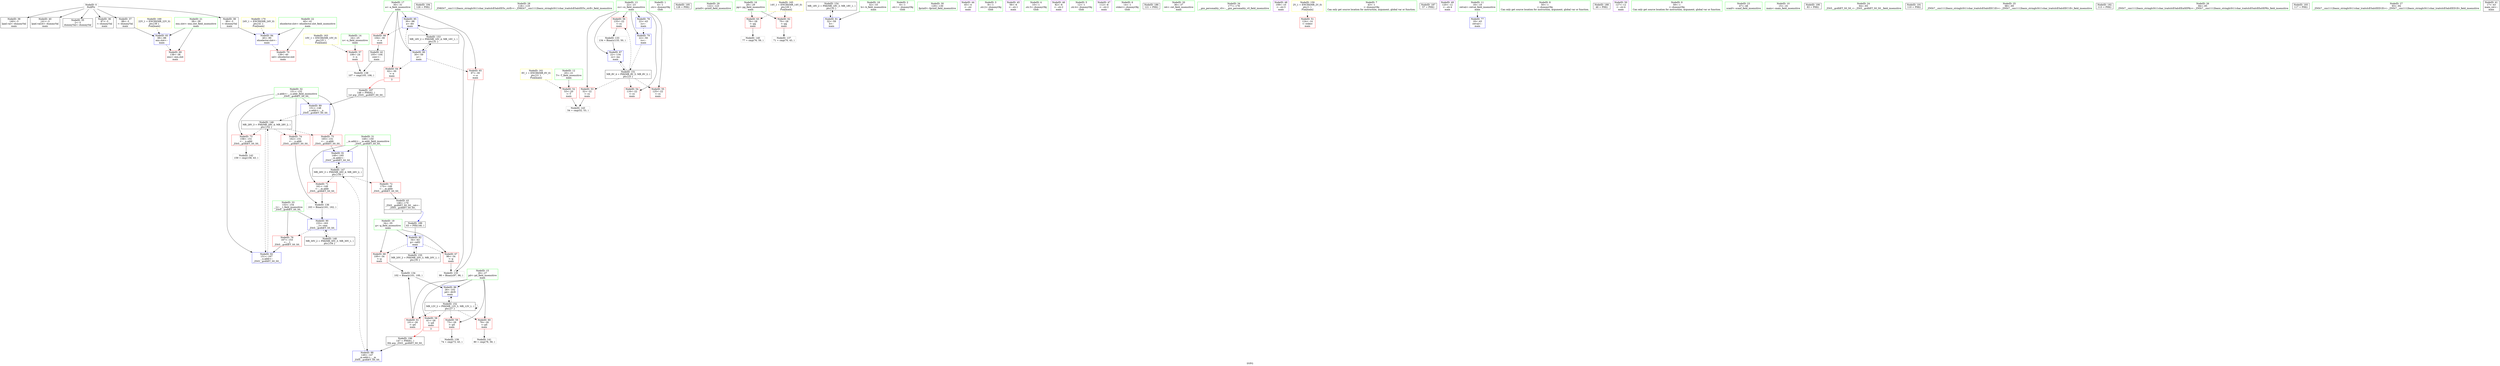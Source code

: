 digraph "SVFG" {
	label="SVFG";

	Node0x560babf97d20 [shape=record,color=grey,label="{NodeID: 0\nNullPtr}"];
	Node0x560babf97d20 -> Node0x560babfae470[style=solid];
	Node0x560babf97d20 -> Node0x560babfae570[style=solid];
	Node0x560babf97d20 -> Node0x560babfae640[style=solid];
	Node0x560babf97d20 -> Node0x560babfae710[style=solid];
	Node0x560babf97d20 -> Node0x560babfae7e0[style=solid];
	Node0x560babf97d20 -> Node0x560babfae8b0[style=solid];
	Node0x560babfad2b0 [shape=record,color=green,label="{NodeID: 14\n24\<--25\nn\<--n_field_insensitive\nmain\n}"];
	Node0x560babfad2b0 -> Node0x560babfb06a0[style=solid];
	Node0x560babfc91c0 [shape=record,color=black,label="{NodeID: 194\n126 = PHI()\n}"];
	Node0x560babfade00 [shape=record,color=green,label="{NodeID: 28\n118\<--119\n_ZNKSt7__cxx1112basic_stringIcSt11char_traitsIcESaIcEE5c_strEv\<--_ZNKSt7__cxx1112basic_stringIcSt11char_traitsIcESaIcEE5c_strEv_field_insensitive\n}"];
	Node0x560babfaea50 [shape=record,color=black,label="{NodeID: 42\n105\<--104\nconv\<--\nmain\n}"];
	Node0x560babfaea50 -> Node0x560babfb55f0[style=solid];
	Node0x560babfb5770 [shape=record,color=grey,label="{NodeID: 139\n74 = cmp(73, 43, )\n}"];
	Node0x560babfb05d0 [shape=record,color=red,label="{NodeID: 56\n133\<--22\n\<--cs\nmain\n}"];
	Node0x560babfb05d0 -> Node0x560babfb4e70[style=solid];
	Node0x560babfbd6c0 [shape=record,color=black,label="{NodeID: 153\nMR_16V_2 = PHI(MR_16V_4, MR_16V_1, )\npts\{31 \}\n}"];
	Node0x560babfbd6c0 -> Node0x560babfb1950[style=dashed];
	Node0x560babfb1130 [shape=record,color=red,label="{NodeID: 70\n139\<--40\nsel\<--ehselector.slot\nmain\n}"];
	Node0x560babfb1c90 [shape=record,color=blue,label="{NodeID: 84\n40\<--90\nehselector.slot\<--\nmain\n}"];
	Node0x560babfb1c90 -> Node0x560babfb1130[style=dashed];
	Node0x560babf96cb0 [shape=record,color=green,label="{NodeID: 1\n4\<--1\n.str\<--dummyObj\nGlob }"];
	Node0x560babfad340 [shape=record,color=green,label="{NodeID: 15\n26\<--27\npd\<--pd_field_insensitive\nmain\n}"];
	Node0x560babfad340 -> Node0x560babfb0770[style=solid];
	Node0x560babfad340 -> Node0x560babfb0840[style=solid];
	Node0x560babfad340 -> Node0x560babfb0910[style=solid];
	Node0x560babfad340 -> Node0x560babfb09e0[style=solid];
	Node0x560babfad340 -> Node0x560babfb1e30[style=solid];
	Node0x560babfc92c0 [shape=record,color=black,label="{NodeID: 195\n128 = PHI()\n}"];
	Node0x560babfadf00 [shape=record,color=green,label="{NodeID: 29\n122\<--123\nprintf\<--printf_field_insensitive\n}"];
	Node0x560babfaeb20 [shape=record,color=black,label="{NodeID: 43\n146\<--170\n_ZSt5__gcdIiET_S0_S0__ret\<--\n_ZSt5__gcdIiET_S0_S0_\n|{<s0>3}}"];
	Node0x560babfaeb20:s0 -> Node0x560babfc8c60[style=solid,color=blue];
	Node0x560babfaf780 [shape=record,color=grey,label="{NodeID: 140\n77 = cmp(76, 59, )\n}"];
	Node0x560babfb06a0 [shape=record,color=red,label="{NodeID: 57\n106\<--24\n\<--n\nmain\n}"];
	Node0x560babfb06a0 -> Node0x560babfb55f0[style=solid];
	Node0x560babfbdbc0 [shape=record,color=black,label="{NodeID: 154\nMR_18V_2 = PHI(MR_18V_3, MR_18V_1, )\npts\{33 \}\n}"];
	Node0x560babfbdbc0 -> Node0x560babfb1a20[style=dashed];
	Node0x560babfb1200 [shape=record,color=red,label="{NodeID: 71\n161\<--149\n\<--__m.addr\n_ZSt5__gcdIiET_S0_S0_\n}"];
	Node0x560babfb1200 -> Node0x560babfb52f0[style=solid];
	Node0x560babfb1d60 [shape=record,color=blue,label="{NodeID: 85\n30\<--98\na\<--div\nmain\n}"];
	Node0x560babfb1d60 -> Node0x560babfb0df0[style=dashed];
	Node0x560babfb1d60 -> Node0x560babfbd6c0[style=dashed];
	Node0x560babf96d40 [shape=record,color=green,label="{NodeID: 2\n6\<--1\n.str.1\<--dummyObj\nGlob }"];
	Node0x560babfad3d0 [shape=record,color=green,label="{NodeID: 16\n28\<--29\npg\<--pg_field_insensitive\nmain\n}"];
	Node0x560babfad3d0 -> Node0x560babfb0ab0[style=solid];
	Node0x560babfad3d0 -> Node0x560babfb0b80[style=solid];
	Node0x560babfc9390 [shape=record,color=black,label="{NodeID: 196\n147 = PHI(61, )\n0th arg _ZSt5__gcdIiET_S0_S0_ }"];
	Node0x560babfc9390 -> Node0x560babfb1fd0[style=solid];
	Node0x560babfae000 [shape=record,color=green,label="{NodeID: 30\n129\<--130\nfprintf\<--fprintf_field_insensitive\n}"];
	Node0x560babfaebf0 [shape=record,color=purple,label="{NodeID: 44\n45\<--4\n\<--.str\nmain\n}"];
	Node0x560babfaf900 [shape=record,color=grey,label="{NodeID: 141\n80 = cmp(79, 59, )\n}"];
	Node0x560babfb0770 [shape=record,color=red,label="{NodeID: 58\n61\<--26\n\<--pd\nmain\n|{<s0>3}}"];
	Node0x560babfb0770:s0 -> Node0x560babfc9390[style=solid,color=red];
	Node0x560babfbe0c0 [shape=record,color=black,label="{NodeID: 155\nMR_20V_2 = PHI(MR_20V_3, MR_20V_1, )\npts\{35 \}\n}"];
	Node0x560babfbe0c0 -> Node0x560babfb1af0[style=dashed];
	Node0x560babfb12d0 [shape=record,color=red,label="{NodeID: 72\n170\<--149\n\<--__m.addr\n_ZSt5__gcdIiET_S0_S0_\n}"];
	Node0x560babfb12d0 -> Node0x560babfaeb20[style=solid];
	Node0x560babfbfb90 [shape=record,color=yellow,style=double,label="{NodeID: 169\n22V_1 = ENCHI(MR_22V_0)\npts\{39 \}\nFun[main]}"];
	Node0x560babfbfb90 -> Node0x560babfb1bc0[style=dashed];
	Node0x560babfb1e30 [shape=record,color=blue,label="{NodeID: 86\n26\<--102\npd\<--div9\nmain\n}"];
	Node0x560babfb1e30 -> Node0x560babfbd1c0[style=dashed];
	Node0x560babf96dd0 [shape=record,color=green,label="{NodeID: 3\n8\<--1\n.str.2\<--dummyObj\nGlob }"];
	Node0x560babfad460 [shape=record,color=green,label="{NodeID: 17\n30\<--31\na\<--a_field_insensitive\nmain\n}"];
	Node0x560babfad460 -> Node0x560babfb0c50[style=solid];
	Node0x560babfad460 -> Node0x560babfb0d20[style=solid];
	Node0x560babfad460 -> Node0x560babfb0df0[style=solid];
	Node0x560babfad460 -> Node0x560babfb1950[style=solid];
	Node0x560babfad460 -> Node0x560babfb1d60[style=solid];
	Node0x560babfc9550 [shape=record,color=black,label="{NodeID: 197\n148 = PHI(62, )\n1st arg _ZSt5__gcdIiET_S0_S0_ }"];
	Node0x560babfc9550 -> Node0x560babfb20a0[style=solid];
	Node0x560babfae100 [shape=record,color=green,label="{NodeID: 31\n149\<--150\n__m.addr\<--__m.addr_field_insensitive\n_ZSt5__gcdIiET_S0_S0_\n}"];
	Node0x560babfae100 -> Node0x560babfb1200[style=solid];
	Node0x560babfae100 -> Node0x560babfb12d0[style=solid];
	Node0x560babfae100 -> Node0x560babfb1fd0[style=solid];
	Node0x560babfae100 -> Node0x560babfb2240[style=solid];
	Node0x560babfaecc0 [shape=record,color=purple,label="{NodeID: 45\n56\<--6\n\<--.str.1\nmain\n}"];
	Node0x560babfafa80 [shape=record,color=grey,label="{NodeID: 142\n159 = cmp(158, 43, )\n}"];
	Node0x560babfb0840 [shape=record,color=red,label="{NodeID: 59\n73\<--26\n\<--pd\nmain\n}"];
	Node0x560babfb0840 -> Node0x560babfb5770[style=solid];
	Node0x560babfb13a0 [shape=record,color=red,label="{NodeID: 73\n158\<--151\n\<--__n.addr\n_ZSt5__gcdIiET_S0_S0_\n}"];
	Node0x560babfb13a0 -> Node0x560babfafa80[style=solid];
	Node0x560babfbfc70 [shape=record,color=yellow,style=double,label="{NodeID: 170\n24V_1 = ENCHI(MR_24V_0)\npts\{41 \}\nFun[main]}"];
	Node0x560babfbfc70 -> Node0x560babfb1c90[style=dashed];
	Node0x560babfb1f00 [shape=record,color=blue,label="{NodeID: 87\n22\<--134\ncs\<--inc\nmain\n}"];
	Node0x560babfb1f00 -> Node0x560babfbccc0[style=dashed];
	Node0x560babfacd10 [shape=record,color=green,label="{NodeID: 4\n10\<--1\n.str.3\<--dummyObj\nGlob }"];
	Node0x560babfad4f0 [shape=record,color=green,label="{NodeID: 18\n32\<--33\nb\<--b_field_insensitive\nmain\n}"];
	Node0x560babfad4f0 -> Node0x560babfb1a20[style=solid];
	Node0x560babfae1d0 [shape=record,color=green,label="{NodeID: 32\n151\<--152\n__n.addr\<--__n.addr_field_insensitive\n_ZSt5__gcdIiET_S0_S0_\n}"];
	Node0x560babfae1d0 -> Node0x560babfb13a0[style=solid];
	Node0x560babfae1d0 -> Node0x560babfb1470[style=solid];
	Node0x560babfae1d0 -> Node0x560babfb1540[style=solid];
	Node0x560babfae1d0 -> Node0x560babfb20a0[style=solid];
	Node0x560babfae1d0 -> Node0x560babfb2310[style=solid];
	Node0x560babfaed90 [shape=record,color=purple,label="{NodeID: 46\n82\<--8\n\<--.str.2\nmain\n}"];
	Node0x560babfafc00 [shape=record,color=grey,label="{NodeID: 143\n54 = cmp(52, 53, )\n}"];
	Node0x560babfb0910 [shape=record,color=red,label="{NodeID: 60\n79\<--26\n\<--pd\nmain\n}"];
	Node0x560babfb0910 -> Node0x560babfaf900[style=solid];
	Node0x560babfb1470 [shape=record,color=red,label="{NodeID: 74\n162\<--151\n\<--__n.addr\n_ZSt5__gcdIiET_S0_S0_\n}"];
	Node0x560babfb1470 -> Node0x560babfb52f0[style=solid];
	Node0x560babfb1fd0 [shape=record,color=blue,label="{NodeID: 88\n149\<--147\n__m.addr\<--__m\n_ZSt5__gcdIiET_S0_S0_\n}"];
	Node0x560babfb1fd0 -> Node0x560babfbb8c0[style=dashed];
	Node0x560babfacda0 [shape=record,color=green,label="{NodeID: 5\n12\<--1\n.str.4\<--dummyObj\nGlob }"];
	Node0x560babfad5c0 [shape=record,color=green,label="{NodeID: 19\n34\<--35\ng\<--g_field_insensitive\nmain\n}"];
	Node0x560babfad5c0 -> Node0x560babfb0ec0[style=solid];
	Node0x560babfad5c0 -> Node0x560babfb0f90[style=solid];
	Node0x560babfad5c0 -> Node0x560babfb1af0[style=solid];
	Node0x560babfae2a0 [shape=record,color=green,label="{NodeID: 33\n153\<--154\n__t\<--__t_field_insensitive\n_ZSt5__gcdIiET_S0_S0_\n}"];
	Node0x560babfae2a0 -> Node0x560babfb1610[style=solid];
	Node0x560babfae2a0 -> Node0x560babfb2170[style=solid];
	Node0x560babfaee60 [shape=record,color=purple,label="{NodeID: 47\n112\<--8\n\<--.str.2\nmain\n}"];
	Node0x560babfb09e0 [shape=record,color=red,label="{NodeID: 61\n101\<--26\n\<--pd\nmain\n}"];
	Node0x560babfb09e0 -> Node0x560babfb4ff0[style=solid];
	Node0x560babfb1540 [shape=record,color=red,label="{NodeID: 75\n165\<--151\n\<--__n.addr\n_ZSt5__gcdIiET_S0_S0_\n}"];
	Node0x560babfb1540 -> Node0x560babfb2240[style=solid];
	Node0x560babfb20a0 [shape=record,color=blue,label="{NodeID: 89\n151\<--148\n__n.addr\<--__n\n_ZSt5__gcdIiET_S0_S0_\n}"];
	Node0x560babfb20a0 -> Node0x560babfbb3c0[style=dashed];
	Node0x560babface30 [shape=record,color=green,label="{NodeID: 6\n14\<--1\nstderr\<--dummyObj\nGlob }"];
	Node0x560babfc8960 [shape=record,color=black,label="{NodeID: 186\n121 = PHI()\n}"];
	Node0x560babfad690 [shape=record,color=green,label="{NodeID: 20\n36\<--37\nret\<--ret_field_insensitive\nmain\n}"];
	Node0x560babfae370 [shape=record,color=green,label="{NodeID: 34\n177\<--178\n__gxx_personality_v0\<--__gxx_personality_v0_field_insensitive\n}"];
	Node0x560babfaff50 [shape=record,color=purple,label="{NodeID: 48\n109\<--10\n\<--.str.3\nmain\n}"];
	Node0x560babfb0ab0 [shape=record,color=red,label="{NodeID: 62\n70\<--28\n\<--pg\nmain\n}"];
	Node0x560babfb0ab0 -> Node0x560babfb5470[style=solid];
	Node0x560babfbf2a0 [shape=record,color=yellow,style=double,label="{NodeID: 159\n2V_1 = ENCHI(MR_2V_0)\npts\{1 \}\nFun[main]}"];
	Node0x560babfbf2a0 -> Node0x560babfb01c0[style=dashed];
	Node0x560babfb1610 [shape=record,color=red,label="{NodeID: 76\n167\<--153\n\<--__t\n_ZSt5__gcdIiET_S0_S0_\n}"];
	Node0x560babfb1610 -> Node0x560babfb2310[style=solid];
	Node0x560babfb2170 [shape=record,color=blue,label="{NodeID: 90\n153\<--163\n__t\<--rem\n_ZSt5__gcdIiET_S0_S0_\n}"];
	Node0x560babfb2170 -> Node0x560babfb1610[style=dashed];
	Node0x560babfb2170 -> Node0x560babfbbdc0[style=dashed];
	Node0x560babfacec0 [shape=record,color=green,label="{NodeID: 7\n43\<--1\n\<--dummyObj\nCan only get source location for instruction, argument, global var or function.}"];
	Node0x560babfc8a60 [shape=record,color=black,label="{NodeID: 187\n57 = PHI()\n}"];
	Node0x560babfad760 [shape=record,color=green,label="{NodeID: 21\n38\<--39\nexn.slot\<--exn.slot_field_insensitive\nmain\n}"];
	Node0x560babfad760 -> Node0x560babfb1060[style=solid];
	Node0x560babfad760 -> Node0x560babfb1bc0[style=solid];
	Node0x560babfae470 [shape=record,color=black,label="{NodeID: 35\n2\<--3\ndummyVal\<--dummyVal\n}"];
	Node0x560babfb0020 [shape=record,color=purple,label="{NodeID: 49\n120\<--12\n\<--.str.4\nmain\n}"];
	Node0x560babfbb3c0 [shape=record,color=black,label="{NodeID: 146\nMR_28V_3 = PHI(MR_28V_4, MR_28V_2, )\npts\{152 \}\n}"];
	Node0x560babfbb3c0 -> Node0x560babfb13a0[style=dashed];
	Node0x560babfbb3c0 -> Node0x560babfb1470[style=dashed];
	Node0x560babfbb3c0 -> Node0x560babfb1540[style=dashed];
	Node0x560babfbb3c0 -> Node0x560babfb2310[style=dashed];
	Node0x560babfb0b80 [shape=record,color=red,label="{NodeID: 63\n76\<--28\n\<--pg\nmain\n}"];
	Node0x560babfb0b80 -> Node0x560babfaf780[style=solid];
	Node0x560babfb16e0 [shape=record,color=blue,label="{NodeID: 77\n18\<--43\nretval\<--\nmain\n}"];
	Node0x560babfb2240 [shape=record,color=blue,label="{NodeID: 91\n149\<--165\n__m.addr\<--\n_ZSt5__gcdIiET_S0_S0_\n}"];
	Node0x560babfb2240 -> Node0x560babfbb8c0[style=dashed];
	Node0x560babfacf50 [shape=record,color=green,label="{NodeID: 8\n50\<--1\n\<--dummyObj\nCan only get source location for instruction, argument, global var or function.}"];
	Node0x560babfc8b60 [shape=record,color=black,label="{NodeID: 188\n46 = PHI()\n}"];
	Node0x560babfad830 [shape=record,color=green,label="{NodeID: 22\n40\<--41\nehselector.slot\<--ehselector.slot_field_insensitive\nmain\n}"];
	Node0x560babfad830 -> Node0x560babfb1130[style=solid];
	Node0x560babfad830 -> Node0x560babfb1c90[style=solid];
	Node0x560babfae570 [shape=record,color=black,label="{NodeID: 36\n87\<--3\n\<--dummyVal\nmain\n}"];
	Node0x560babfb4e70 [shape=record,color=grey,label="{NodeID: 133\n134 = Binary(133, 50, )\n}"];
	Node0x560babfb4e70 -> Node0x560babfb1f00[style=solid];
	Node0x560babfb00f0 [shape=record,color=purple,label="{NodeID: 50\n127\<--12\n\<--.str.4\nmain\n}"];
	Node0x560babfbb8c0 [shape=record,color=black,label="{NodeID: 147\nMR_26V_3 = PHI(MR_26V_4, MR_26V_2, )\npts\{150 \}\n}"];
	Node0x560babfbb8c0 -> Node0x560babfb1200[style=dashed];
	Node0x560babfbb8c0 -> Node0x560babfb12d0[style=dashed];
	Node0x560babfbb8c0 -> Node0x560babfb2240[style=dashed];
	Node0x560babfb0c50 [shape=record,color=red,label="{NodeID: 64\n62\<--30\n\<--a\nmain\n|{<s0>3}}"];
	Node0x560babfb0c50:s0 -> Node0x560babfc9550[style=solid,color=red];
	Node0x560babfbf490 [shape=record,color=yellow,style=double,label="{NodeID: 161\n6V_1 = ENCHI(MR_6V_0)\npts\{21 \}\nFun[main]}"];
	Node0x560babfbf490 -> Node0x560babfb0290[style=dashed];
	Node0x560babfb17b0 [shape=record,color=blue,label="{NodeID: 78\n22\<--43\ncs\<--\nmain\n}"];
	Node0x560babfb17b0 -> Node0x560babfb1880[style=dashed];
	Node0x560babfb2310 [shape=record,color=blue,label="{NodeID: 92\n151\<--167\n__n.addr\<--\n_ZSt5__gcdIiET_S0_S0_\n}"];
	Node0x560babfb2310 -> Node0x560babfbb3c0[style=dashed];
	Node0x560babfacfe0 [shape=record,color=green,label="{NodeID: 9\n59\<--1\n\<--dummyObj\nCan only get source location for instruction, argument, global var or function.}"];
	Node0x560babfc8c60 [shape=record,color=black,label="{NodeID: 189\n63 = PHI(146, )\n}"];
	Node0x560babfc8c60 -> Node0x560babfb1af0[style=solid];
	Node0x560babfad900 [shape=record,color=green,label="{NodeID: 23\n47\<--48\nscanf\<--scanf_field_insensitive\n}"];
	Node0x560babfae640 [shape=record,color=black,label="{NodeID: 37\n88\<--3\n\<--dummyVal\nmain\n}"];
	Node0x560babfae640 -> Node0x560babfb1bc0[style=solid];
	Node0x560babfb4ff0 [shape=record,color=grey,label="{NodeID: 134\n102 = Binary(101, 100, )\n}"];
	Node0x560babfb4ff0 -> Node0x560babfb1e30[style=solid];
	Node0x560babfb01c0 [shape=record,color=red,label="{NodeID: 51\n124\<--14\n\<--stderr\nmain\n}"];
	Node0x560babfbbdc0 [shape=record,color=black,label="{NodeID: 148\nMR_30V_2 = PHI(MR_30V_3, MR_30V_1, )\npts\{154 \}\n}"];
	Node0x560babfbbdc0 -> Node0x560babfb2170[style=dashed];
	Node0x560babfb0d20 [shape=record,color=red,label="{NodeID: 65\n97\<--30\n\<--a\nmain\n}"];
	Node0x560babfb0d20 -> Node0x560babfb5170[style=solid];
	Node0x560babfb1880 [shape=record,color=blue,label="{NodeID: 79\n22\<--50\ncs\<--\nmain\n}"];
	Node0x560babfb1880 -> Node0x560babfbccc0[style=dashed];
	Node0x560babfad070 [shape=record,color=green,label="{NodeID: 10\n15\<--16\nmain\<--main_field_insensitive\n}"];
	Node0x560babfc8e50 [shape=record,color=black,label="{NodeID: 190\n83 = PHI()\n}"];
	Node0x560babfada00 [shape=record,color=green,label="{NodeID: 24\n64\<--65\n_ZSt5__gcdIiET_S0_S0_\<--_ZSt5__gcdIiET_S0_S0__field_insensitive\n}"];
	Node0x560babfae710 [shape=record,color=black,label="{NodeID: 38\n90\<--3\n\<--dummyVal\nmain\n}"];
	Node0x560babfae710 -> Node0x560babfb1c90[style=solid];
	Node0x560babfb5170 [shape=record,color=grey,label="{NodeID: 135\n98 = Binary(97, 96, )\n}"];
	Node0x560babfb5170 -> Node0x560babfb1d60[style=solid];
	Node0x560babfb0290 [shape=record,color=red,label="{NodeID: 52\n53\<--20\n\<--T\nmain\n}"];
	Node0x560babfb0290 -> Node0x560babfafc00[style=solid];
	Node0x560babfb0df0 [shape=record,color=red,label="{NodeID: 66\n104\<--30\n\<--a\nmain\n}"];
	Node0x560babfb0df0 -> Node0x560babfaea50[style=solid];
	Node0x560babfbf650 [shape=record,color=yellow,style=double,label="{NodeID: 163\n10V_1 = ENCHI(MR_10V_0)\npts\{25 \}\nFun[main]}"];
	Node0x560babfbf650 -> Node0x560babfb06a0[style=dashed];
	Node0x560babfb1950 [shape=record,color=blue,label="{NodeID: 80\n30\<--59\na\<--\nmain\n}"];
	Node0x560babfb1950 -> Node0x560babfb0c50[style=dashed];
	Node0x560babfb1950 -> Node0x560babfb0d20[style=dashed];
	Node0x560babfb1950 -> Node0x560babfb1d60[style=dashed];
	Node0x560babfb1950 -> Node0x560babfbd6c0[style=dashed];
	Node0x560babfad100 [shape=record,color=green,label="{NodeID: 11\n18\<--19\nretval\<--retval_field_insensitive\nmain\n}"];
	Node0x560babfad100 -> Node0x560babfb16e0[style=solid];
	Node0x560babfc8f20 [shape=record,color=black,label="{NodeID: 191\n110 = PHI()\n}"];
	Node0x560babfadb00 [shape=record,color=green,label="{NodeID: 25\n68\<--69\n_ZNSt7__cxx1112basic_stringIcSt11char_traitsIcESaIcEEC1Ev\<--_ZNSt7__cxx1112basic_stringIcSt11char_traitsIcESaIcEEC1Ev_field_insensitive\n}"];
	Node0x560babfae7e0 [shape=record,color=black,label="{NodeID: 39\n140\<--3\nlpad.val\<--dummyVal\nmain\n}"];
	Node0x560babfb52f0 [shape=record,color=grey,label="{NodeID: 136\n163 = Binary(161, 162, )\n}"];
	Node0x560babfb52f0 -> Node0x560babfb2170[style=solid];
	Node0x560babfb0360 [shape=record,color=red,label="{NodeID: 53\n52\<--22\n\<--cs\nmain\n}"];
	Node0x560babfb0360 -> Node0x560babfafc00[style=solid];
	Node0x560babfb0ec0 [shape=record,color=red,label="{NodeID: 67\n96\<--34\n\<--g\nmain\n}"];
	Node0x560babfb0ec0 -> Node0x560babfb5170[style=solid];
	Node0x560babfb1a20 [shape=record,color=blue,label="{NodeID: 81\n32\<--59\nb\<--\nmain\n}"];
	Node0x560babfb1a20 -> Node0x560babfbdbc0[style=dashed];
	Node0x560babfad190 [shape=record,color=green,label="{NodeID: 12\n20\<--21\nT\<--T_field_insensitive\nmain\n}"];
	Node0x560babfad190 -> Node0x560babfb0290[style=solid];
	Node0x560babfc8ff0 [shape=record,color=black,label="{NodeID: 192\n113 = PHI()\n}"];
	Node0x560babfadc00 [shape=record,color=green,label="{NodeID: 26\n84\<--85\n_ZNSt7__cxx1112basic_stringIcSt11char_traitsIcESaIcEEaSEPKc\<--_ZNSt7__cxx1112basic_stringIcSt11char_traitsIcESaIcEEaSEPKc_field_insensitive\n}"];
	Node0x560babfae8b0 [shape=record,color=black,label="{NodeID: 40\n141\<--3\nlpad.val24\<--dummyVal\nmain\n}"];
	Node0x560babfb5470 [shape=record,color=grey,label="{NodeID: 137\n71 = cmp(70, 43, )\n}"];
	Node0x560babfb0430 [shape=record,color=red,label="{NodeID: 54\n116\<--22\n\<--cs\nmain\n}"];
	Node0x560babfbccc0 [shape=record,color=black,label="{NodeID: 151\nMR_8V_4 = PHI(MR_8V_5, MR_8V_3, )\npts\{23 \}\n}"];
	Node0x560babfbccc0 -> Node0x560babfb0360[style=dashed];
	Node0x560babfbccc0 -> Node0x560babfb0430[style=dashed];
	Node0x560babfbccc0 -> Node0x560babfb0500[style=dashed];
	Node0x560babfbccc0 -> Node0x560babfb05d0[style=dashed];
	Node0x560babfbccc0 -> Node0x560babfb1f00[style=dashed];
	Node0x560babfb0f90 [shape=record,color=red,label="{NodeID: 68\n100\<--34\n\<--g\nmain\n}"];
	Node0x560babfb0f90 -> Node0x560babfb4ff0[style=solid];
	Node0x560babfbf810 [shape=record,color=yellow,style=double,label="{NodeID: 165\n14V_1 = ENCHI(MR_14V_0)\npts\{29 \}\nFun[main]}"];
	Node0x560babfbf810 -> Node0x560babfb0ab0[style=dashed];
	Node0x560babfbf810 -> Node0x560babfb0b80[style=dashed];
	Node0x560babfb1af0 [shape=record,color=blue,label="{NodeID: 82\n34\<--63\ng\<--call2\nmain\n}"];
	Node0x560babfb1af0 -> Node0x560babfb0ec0[style=dashed];
	Node0x560babfb1af0 -> Node0x560babfb0f90[style=dashed];
	Node0x560babfb1af0 -> Node0x560babfbe0c0[style=dashed];
	Node0x560babfad220 [shape=record,color=green,label="{NodeID: 13\n22\<--23\ncs\<--cs_field_insensitive\nmain\n}"];
	Node0x560babfad220 -> Node0x560babfb0360[style=solid];
	Node0x560babfad220 -> Node0x560babfb0430[style=solid];
	Node0x560babfad220 -> Node0x560babfb0500[style=solid];
	Node0x560babfad220 -> Node0x560babfb05d0[style=solid];
	Node0x560babfad220 -> Node0x560babfb17b0[style=solid];
	Node0x560babfad220 -> Node0x560babfb1880[style=solid];
	Node0x560babfad220 -> Node0x560babfb1f00[style=solid];
	Node0x560babfc90c0 [shape=record,color=black,label="{NodeID: 193\n117 = PHI()\n}"];
	Node0x560babfadd00 [shape=record,color=green,label="{NodeID: 27\n93\<--94\n_ZNSt7__cxx1112basic_stringIcSt11char_traitsIcESaIcEED1Ev\<--_ZNSt7__cxx1112basic_stringIcSt11char_traitsIcESaIcEED1Ev_field_insensitive\n}"];
	Node0x560babfae980 [shape=record,color=black,label="{NodeID: 41\n17\<--43\nmain_ret\<--\nmain\n}"];
	Node0x560babfb55f0 [shape=record,color=grey,label="{NodeID: 138\n107 = cmp(105, 106, )\n}"];
	Node0x560babfb0500 [shape=record,color=red,label="{NodeID: 55\n125\<--22\n\<--cs\nmain\n}"];
	Node0x560babfbd1c0 [shape=record,color=black,label="{NodeID: 152\nMR_12V_2 = PHI(MR_12V_3, MR_12V_1, )\npts\{27 \}\n}"];
	Node0x560babfbd1c0 -> Node0x560babfb0770[style=dashed];
	Node0x560babfbd1c0 -> Node0x560babfb0840[style=dashed];
	Node0x560babfbd1c0 -> Node0x560babfb0910[style=dashed];
	Node0x560babfbd1c0 -> Node0x560babfb09e0[style=dashed];
	Node0x560babfbd1c0 -> Node0x560babfb1e30[style=dashed];
	Node0x560babfbd1c0 -> Node0x560babfbd1c0[style=dashed];
	Node0x560babfb1060 [shape=record,color=red,label="{NodeID: 69\n138\<--38\nexn\<--exn.slot\nmain\n}"];
	Node0x560babfb1bc0 [shape=record,color=blue,label="{NodeID: 83\n38\<--88\nexn.slot\<--\nmain\n}"];
	Node0x560babfb1bc0 -> Node0x560babfb1060[style=dashed];
}

